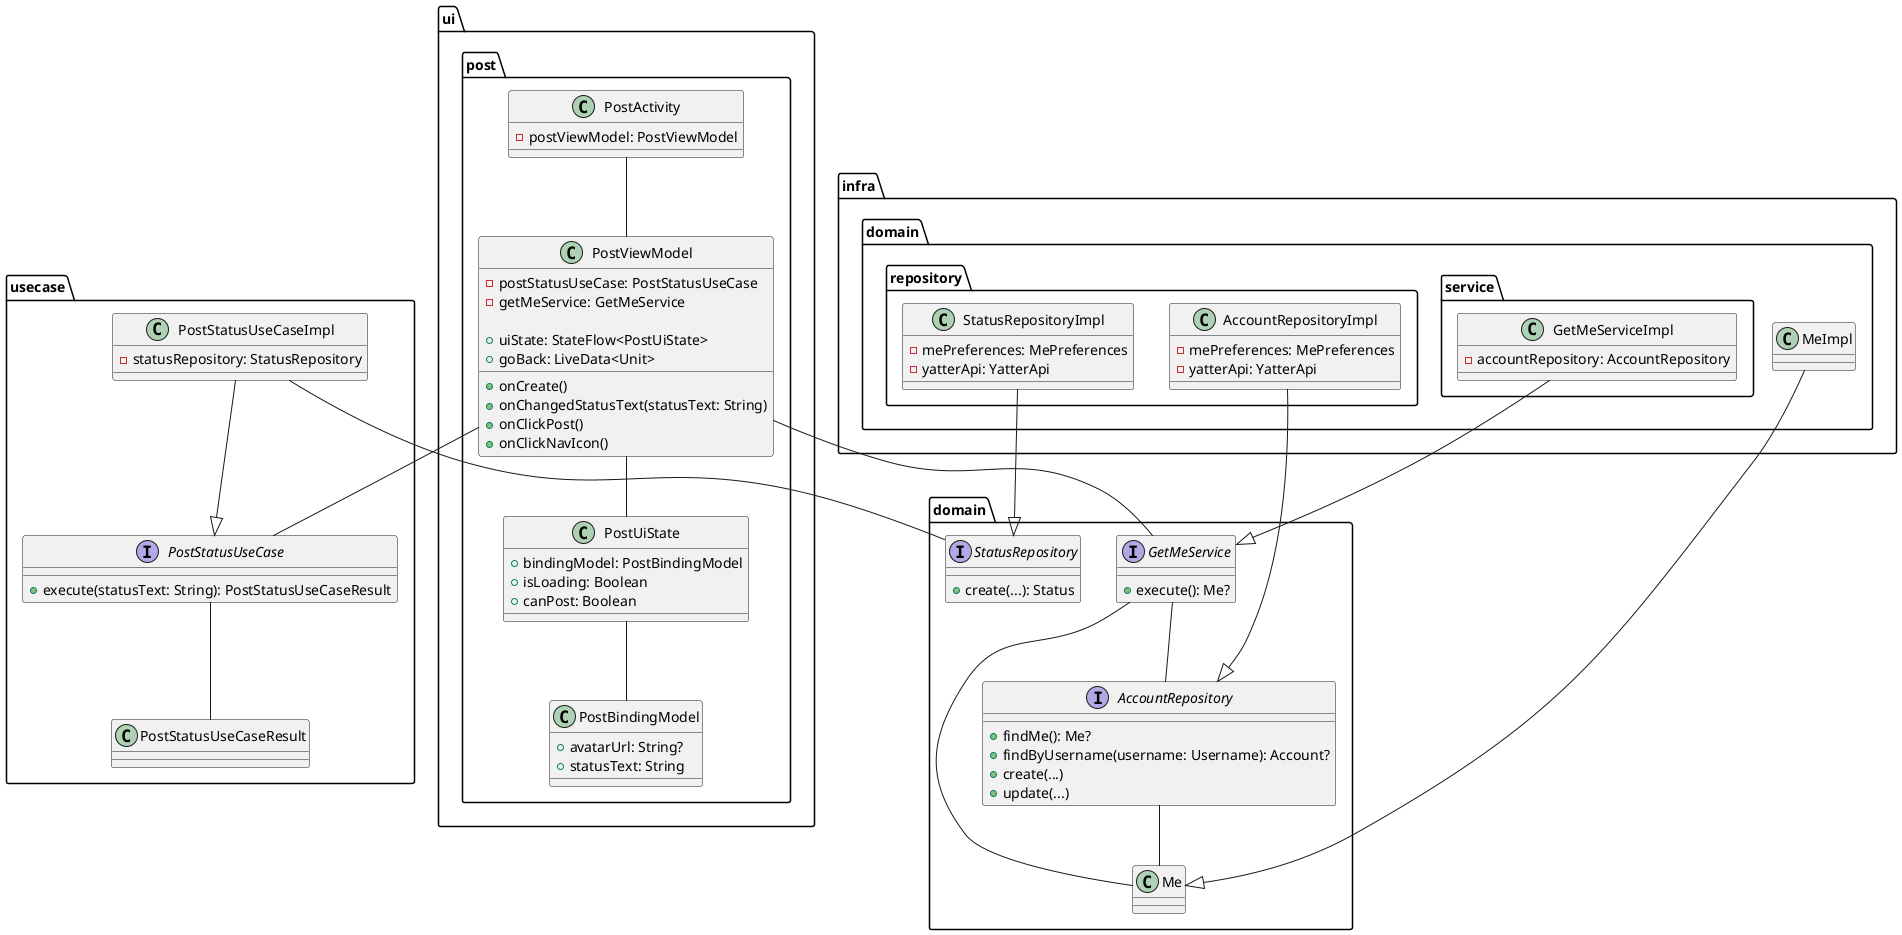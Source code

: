 @startuml

package domain {
  class Me
  interface AccountRepository {
    + findMe(): Me?
    + findByUsername(username: Username): Account?
    + create(...)
    + update(...)
  }

  interface GetMeService {
    + execute(): Me?
  }

  interface StatusRepository {
    + create(...): Status
  }
}

package infra {
  package domain {
    class MeImpl
    package repository {
      class AccountRepositoryImpl {
        - mePreferences: MePreferences
        - yatterApi: YatterApi
      }

      class StatusRepositoryImpl {
        - mePreferences: MePreferences
        - yatterApi: YatterApi
      }
    }
    package service {
      class GetMeServiceImpl {
        - accountRepository: AccountRepository
      }
    }
  }
}

package usecase {
  interface PostStatusUseCase {
    + execute(statusText: String): PostStatusUseCaseResult
  }

  class PostStatusUseCaseImpl {
    - statusRepository: StatusRepository
  }

  class PostStatusUseCaseResult
}

package ui.post {
  class PostViewModel {
    - postStatusUseCase: PostStatusUseCase
    - getMeService: GetMeService

    + uiState: StateFlow<PostUiState>
    + goBack: LiveData<Unit>

    + onCreate()
    + onChangedStatusText(statusText: String)
    + onClickPost()
    + onClickNavIcon()
  }

  class PostActivity {
    - postViewModel: PostViewModel
  }

  class PostUiState {
    + bindingModel: PostBindingModel
    + isLoading: Boolean
    + canPost: Boolean
  }

  class PostBindingModel {
    + avatarUrl: String?
    + statusText: String
  }
}

MeImpl --|> Me
AccountRepository -- Me
GetMeService -- Me

GetMeServiceImpl --|> GetMeService
AccountRepositoryImpl --|> AccountRepository
StatusRepositoryImpl --|> StatusRepository

GetMeService -- AccountRepository

PostStatusUseCaseImpl --|> PostStatusUseCase
PostStatusUseCase -- PostStatusUseCaseResult
PostStatusUseCaseImpl -- StatusRepository

PostActivity -- PostViewModel
PostViewModel -- PostUiState
PostUiState -- PostBindingModel

PostViewModel -- PostStatusUseCase
PostViewModel -- GetMeService
@enduml